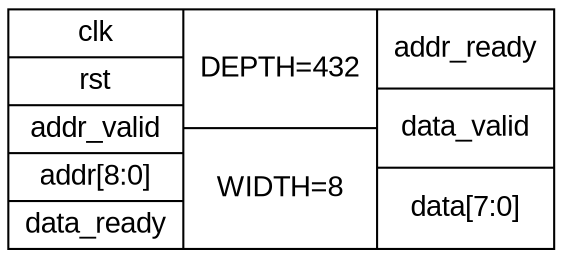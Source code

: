 digraph rom_00_conv2d_kernel {
    rankdir=LR;
    fontsize=12;
    fontname="Arial";

    node [shape=record, fontname="Arial"];

    rom_00_conv2d_kernel [label="{ 
        { clk | rst | addr_valid | addr[8:0] | data_ready } 
        | 
        { DEPTH=432 | WIDTH=8 } 
        | 
        { addr_ready | data_valid | data[7:0] } 
    }"];
}
